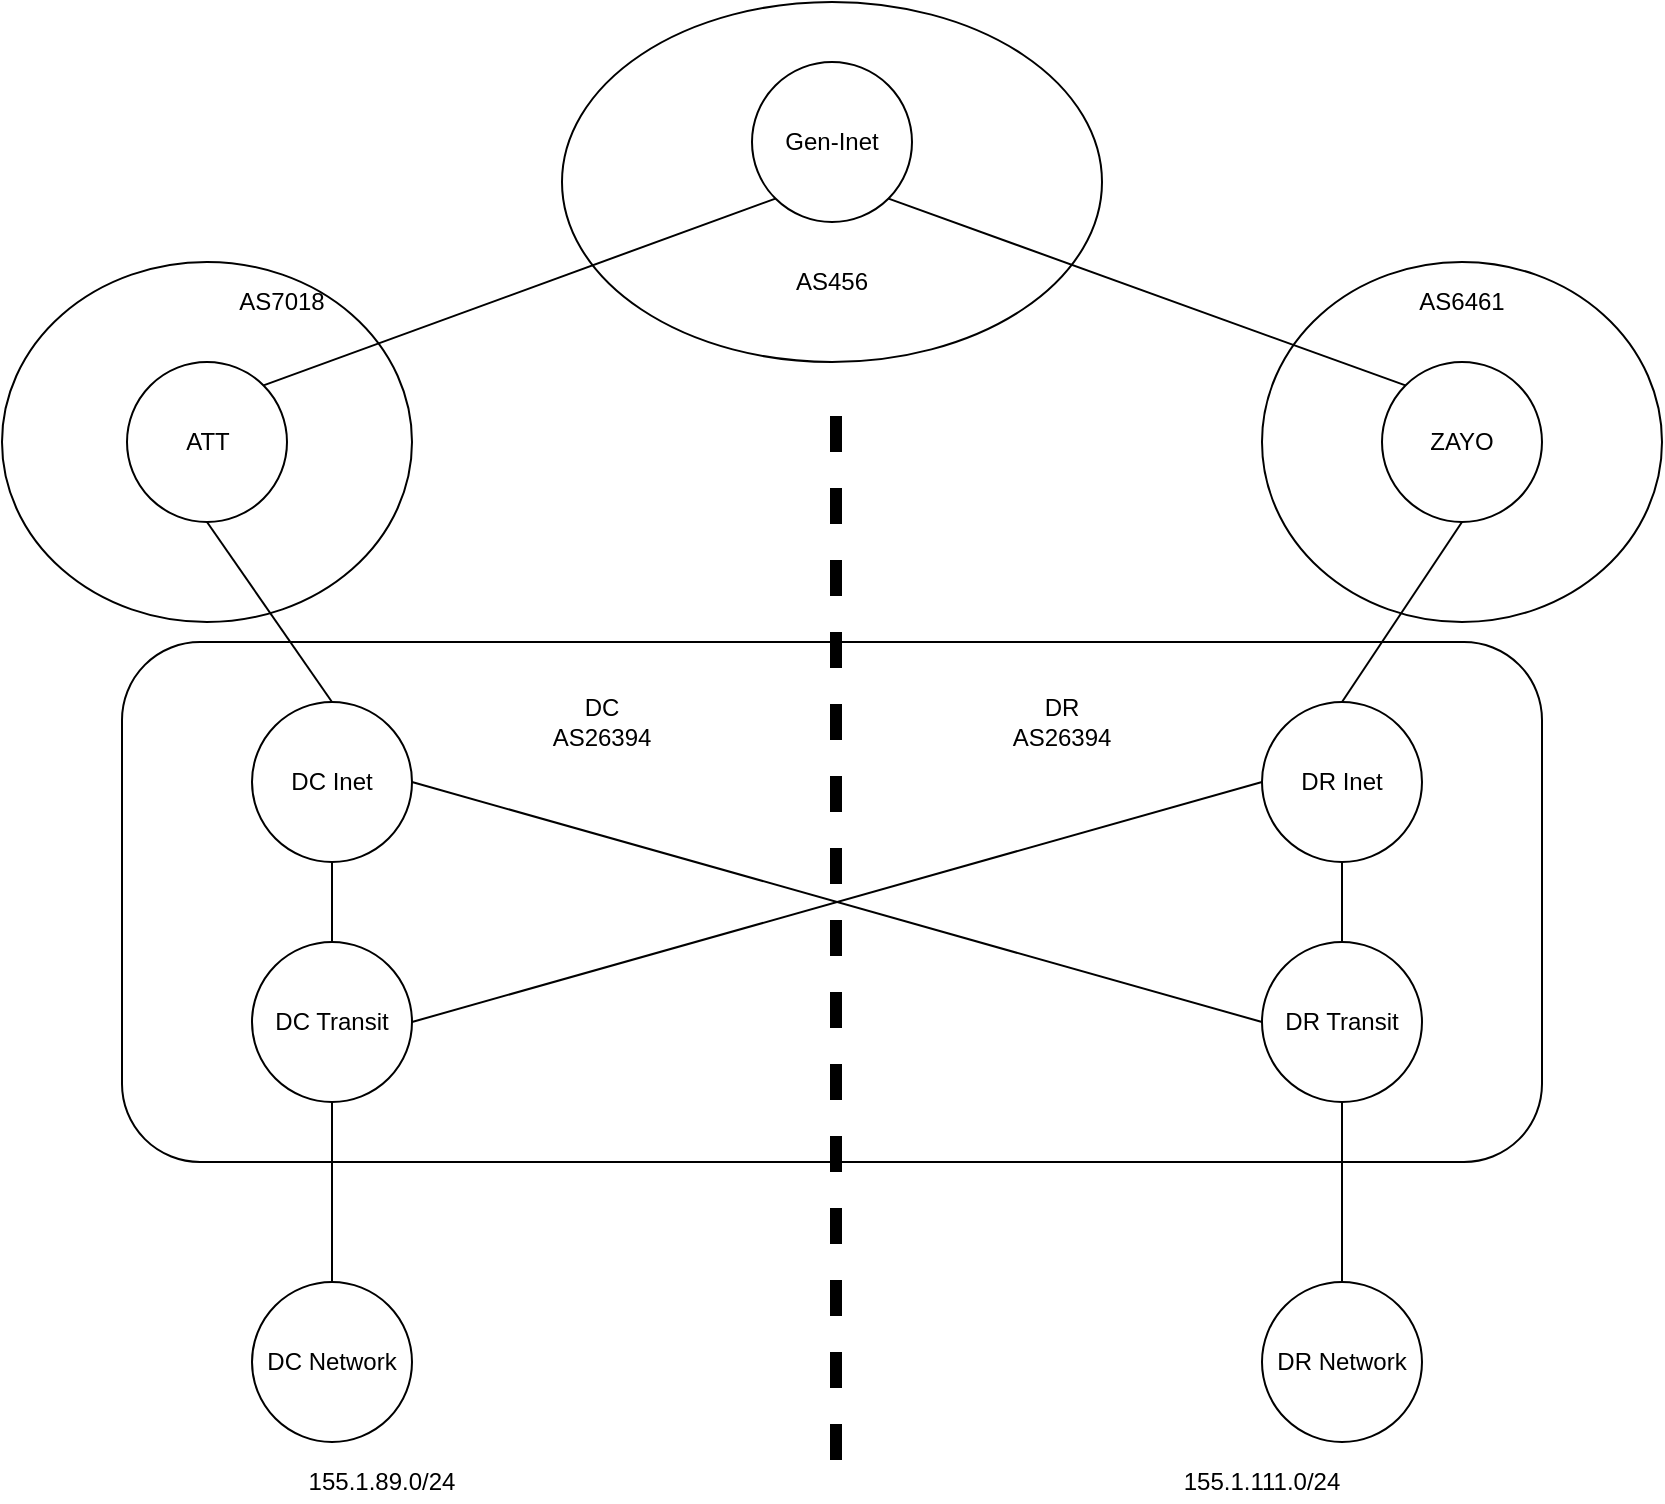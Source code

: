 <mxfile version="13.6.4" type="github">
  <diagram id="tHRCmtDcxh6QRpcp4tbq" name="Page-1">
    <mxGraphModel dx="1422" dy="762" grid="1" gridSize="10" guides="1" tooltips="1" connect="1" arrows="1" fold="1" page="1" pageScale="1" pageWidth="850" pageHeight="1100" math="0" shadow="0">
      <root>
        <mxCell id="0" />
        <mxCell id="1" parent="0" />
        <mxCell id="krljibpzaLmKUOyD2-q3-26" value="" style="rounded=1;whiteSpace=wrap;html=1;" vertex="1" parent="1">
          <mxGeometry x="70" y="320" width="710" height="260" as="geometry" />
        </mxCell>
        <mxCell id="krljibpzaLmKUOyD2-q3-24" value="" style="ellipse;whiteSpace=wrap;html=1;align=center;" vertex="1" parent="1">
          <mxGeometry x="290" width="270" height="180" as="geometry" />
        </mxCell>
        <mxCell id="krljibpzaLmKUOyD2-q3-22" value="" style="ellipse;whiteSpace=wrap;html=1;align=center;" vertex="1" parent="1">
          <mxGeometry x="640" y="130" width="200" height="180" as="geometry" />
        </mxCell>
        <mxCell id="krljibpzaLmKUOyD2-q3-20" value="" style="ellipse;whiteSpace=wrap;html=1;align=center;" vertex="1" parent="1">
          <mxGeometry x="10" y="130" width="205" height="180" as="geometry" />
        </mxCell>
        <mxCell id="krljibpzaLmKUOyD2-q3-1" value="Gen-Inet" style="ellipse;whiteSpace=wrap;html=1;aspect=fixed;" vertex="1" parent="1">
          <mxGeometry x="385" y="30" width="80" height="80" as="geometry" />
        </mxCell>
        <mxCell id="krljibpzaLmKUOyD2-q3-10" style="rounded=0;orthogonalLoop=1;jettySize=auto;html=1;exitX=1;exitY=0;exitDx=0;exitDy=0;entryX=0;entryY=1;entryDx=0;entryDy=0;endArrow=none;endFill=0;" edge="1" parent="1" source="krljibpzaLmKUOyD2-q3-2" target="krljibpzaLmKUOyD2-q3-1">
          <mxGeometry relative="1" as="geometry" />
        </mxCell>
        <mxCell id="krljibpzaLmKUOyD2-q3-12" style="edgeStyle=none;rounded=0;orthogonalLoop=1;jettySize=auto;html=1;exitX=0.5;exitY=1;exitDx=0;exitDy=0;entryX=0.5;entryY=0;entryDx=0;entryDy=0;endArrow=none;endFill=0;strokeColor=#000000;" edge="1" parent="1" source="krljibpzaLmKUOyD2-q3-2" target="krljibpzaLmKUOyD2-q3-5">
          <mxGeometry relative="1" as="geometry" />
        </mxCell>
        <mxCell id="krljibpzaLmKUOyD2-q3-2" value="ATT" style="ellipse;whiteSpace=wrap;html=1;aspect=fixed;" vertex="1" parent="1">
          <mxGeometry x="72.5" y="180" width="80" height="80" as="geometry" />
        </mxCell>
        <mxCell id="krljibpzaLmKUOyD2-q3-11" style="rounded=0;orthogonalLoop=1;jettySize=auto;html=1;exitX=0;exitY=0;exitDx=0;exitDy=0;entryX=1;entryY=1;entryDx=0;entryDy=0;endArrow=none;endFill=0;" edge="1" parent="1" source="krljibpzaLmKUOyD2-q3-3" target="krljibpzaLmKUOyD2-q3-1">
          <mxGeometry relative="1" as="geometry" />
        </mxCell>
        <mxCell id="krljibpzaLmKUOyD2-q3-13" style="edgeStyle=none;rounded=0;orthogonalLoop=1;jettySize=auto;html=1;exitX=0.5;exitY=1;exitDx=0;exitDy=0;entryX=0.5;entryY=0;entryDx=0;entryDy=0;endArrow=none;endFill=0;strokeColor=#000000;" edge="1" parent="1" source="krljibpzaLmKUOyD2-q3-3" target="krljibpzaLmKUOyD2-q3-4">
          <mxGeometry relative="1" as="geometry" />
        </mxCell>
        <mxCell id="krljibpzaLmKUOyD2-q3-3" value="ZAYO" style="ellipse;whiteSpace=wrap;html=1;aspect=fixed;" vertex="1" parent="1">
          <mxGeometry x="700" y="180" width="80" height="80" as="geometry" />
        </mxCell>
        <mxCell id="krljibpzaLmKUOyD2-q3-4" value="DR Inet" style="ellipse;whiteSpace=wrap;html=1;aspect=fixed;" vertex="1" parent="1">
          <mxGeometry x="640" y="350" width="80" height="80" as="geometry" />
        </mxCell>
        <mxCell id="krljibpzaLmKUOyD2-q3-14" style="edgeStyle=none;rounded=0;orthogonalLoop=1;jettySize=auto;html=1;exitX=0.5;exitY=1;exitDx=0;exitDy=0;entryX=0.5;entryY=0;entryDx=0;entryDy=0;endArrow=none;endFill=0;strokeColor=#000000;" edge="1" parent="1" source="krljibpzaLmKUOyD2-q3-5" target="krljibpzaLmKUOyD2-q3-7">
          <mxGeometry relative="1" as="geometry" />
        </mxCell>
        <mxCell id="krljibpzaLmKUOyD2-q3-15" style="edgeStyle=none;rounded=0;orthogonalLoop=1;jettySize=auto;html=1;exitX=1;exitY=0.5;exitDx=0;exitDy=0;entryX=0;entryY=0.5;entryDx=0;entryDy=0;endArrow=none;endFill=0;strokeColor=#000000;" edge="1" parent="1" source="krljibpzaLmKUOyD2-q3-5" target="krljibpzaLmKUOyD2-q3-6">
          <mxGeometry relative="1" as="geometry" />
        </mxCell>
        <mxCell id="krljibpzaLmKUOyD2-q3-5" value="DC Inet" style="ellipse;whiteSpace=wrap;html=1;aspect=fixed;" vertex="1" parent="1">
          <mxGeometry x="135" y="350" width="80" height="80" as="geometry" />
        </mxCell>
        <mxCell id="krljibpzaLmKUOyD2-q3-17" style="edgeStyle=none;rounded=0;orthogonalLoop=1;jettySize=auto;html=1;exitX=0.5;exitY=0;exitDx=0;exitDy=0;entryX=0.5;entryY=1;entryDx=0;entryDy=0;endArrow=none;endFill=0;strokeColor=#000000;" edge="1" parent="1" source="krljibpzaLmKUOyD2-q3-6" target="krljibpzaLmKUOyD2-q3-4">
          <mxGeometry relative="1" as="geometry" />
        </mxCell>
        <mxCell id="krljibpzaLmKUOyD2-q3-19" style="edgeStyle=none;rounded=0;orthogonalLoop=1;jettySize=auto;html=1;exitX=0.5;exitY=1;exitDx=0;exitDy=0;entryX=0.5;entryY=0;entryDx=0;entryDy=0;endArrow=none;endFill=0;strokeColor=#000000;" edge="1" parent="1" source="krljibpzaLmKUOyD2-q3-6" target="krljibpzaLmKUOyD2-q3-8">
          <mxGeometry relative="1" as="geometry" />
        </mxCell>
        <mxCell id="krljibpzaLmKUOyD2-q3-6" value="DR Transit" style="ellipse;whiteSpace=wrap;html=1;aspect=fixed;" vertex="1" parent="1">
          <mxGeometry x="640" y="470" width="80" height="80" as="geometry" />
        </mxCell>
        <mxCell id="krljibpzaLmKUOyD2-q3-16" style="edgeStyle=none;rounded=0;orthogonalLoop=1;jettySize=auto;html=1;exitX=1;exitY=0.5;exitDx=0;exitDy=0;entryX=0;entryY=0.5;entryDx=0;entryDy=0;endArrow=none;endFill=0;strokeColor=#000000;" edge="1" parent="1" source="krljibpzaLmKUOyD2-q3-7" target="krljibpzaLmKUOyD2-q3-4">
          <mxGeometry relative="1" as="geometry" />
        </mxCell>
        <mxCell id="krljibpzaLmKUOyD2-q3-18" style="edgeStyle=none;rounded=0;orthogonalLoop=1;jettySize=auto;html=1;exitX=0.5;exitY=1;exitDx=0;exitDy=0;entryX=0.5;entryY=0;entryDx=0;entryDy=0;endArrow=none;endFill=0;strokeColor=#000000;" edge="1" parent="1" source="krljibpzaLmKUOyD2-q3-7" target="krljibpzaLmKUOyD2-q3-9">
          <mxGeometry relative="1" as="geometry" />
        </mxCell>
        <mxCell id="krljibpzaLmKUOyD2-q3-7" value="DC Transit" style="ellipse;whiteSpace=wrap;html=1;aspect=fixed;" vertex="1" parent="1">
          <mxGeometry x="135" y="470" width="80" height="80" as="geometry" />
        </mxCell>
        <mxCell id="krljibpzaLmKUOyD2-q3-8" value="DR Network" style="ellipse;whiteSpace=wrap;html=1;aspect=fixed;" vertex="1" parent="1">
          <mxGeometry x="640" y="640" width="80" height="80" as="geometry" />
        </mxCell>
        <mxCell id="krljibpzaLmKUOyD2-q3-9" value="DC Network" style="ellipse;whiteSpace=wrap;html=1;aspect=fixed;" vertex="1" parent="1">
          <mxGeometry x="135" y="640" width="80" height="80" as="geometry" />
        </mxCell>
        <mxCell id="krljibpzaLmKUOyD2-q3-21" value="AS7018" style="text;html=1;strokeColor=none;fillColor=none;align=center;verticalAlign=middle;whiteSpace=wrap;rounded=0;" vertex="1" parent="1">
          <mxGeometry x="130" y="140" width="40" height="20" as="geometry" />
        </mxCell>
        <mxCell id="krljibpzaLmKUOyD2-q3-23" value="AS6461" style="text;html=1;strokeColor=none;fillColor=none;align=center;verticalAlign=middle;whiteSpace=wrap;rounded=0;" vertex="1" parent="1">
          <mxGeometry x="720" y="140" width="40" height="20" as="geometry" />
        </mxCell>
        <mxCell id="krljibpzaLmKUOyD2-q3-25" value="AS456" style="text;html=1;strokeColor=none;fillColor=none;align=center;verticalAlign=middle;whiteSpace=wrap;rounded=0;" vertex="1" parent="1">
          <mxGeometry x="405" y="130" width="40" height="20" as="geometry" />
        </mxCell>
        <mxCell id="krljibpzaLmKUOyD2-q3-27" value="DC&lt;br&gt;AS26394" style="text;html=1;strokeColor=none;fillColor=none;align=center;verticalAlign=middle;whiteSpace=wrap;rounded=0;" vertex="1" parent="1">
          <mxGeometry x="290" y="350" width="40" height="20" as="geometry" />
        </mxCell>
        <mxCell id="krljibpzaLmKUOyD2-q3-29" value="" style="endArrow=none;dashed=1;html=1;strokeColor=#000000;jumpSize=5;strokeWidth=6;" edge="1" parent="1">
          <mxGeometry width="50" height="50" relative="1" as="geometry">
            <mxPoint x="427" y="729" as="sourcePoint" />
            <mxPoint x="427" y="199" as="targetPoint" />
          </mxGeometry>
        </mxCell>
        <mxCell id="krljibpzaLmKUOyD2-q3-33" value="DR&lt;br&gt;AS26394" style="text;html=1;strokeColor=none;fillColor=none;align=center;verticalAlign=middle;whiteSpace=wrap;rounded=0;" vertex="1" parent="1">
          <mxGeometry x="520" y="350" width="40" height="20" as="geometry" />
        </mxCell>
        <mxCell id="krljibpzaLmKUOyD2-q3-35" value="155.1.89.0/24" style="text;html=1;strokeColor=none;fillColor=none;align=center;verticalAlign=middle;whiteSpace=wrap;rounded=0;" vertex="1" parent="1">
          <mxGeometry x="180" y="730" width="40" height="20" as="geometry" />
        </mxCell>
        <mxCell id="krljibpzaLmKUOyD2-q3-37" value="155.1.111.0/24" style="text;html=1;strokeColor=none;fillColor=none;align=center;verticalAlign=middle;whiteSpace=wrap;rounded=0;" vertex="1" parent="1">
          <mxGeometry x="620" y="730" width="40" height="20" as="geometry" />
        </mxCell>
      </root>
    </mxGraphModel>
  </diagram>
</mxfile>

